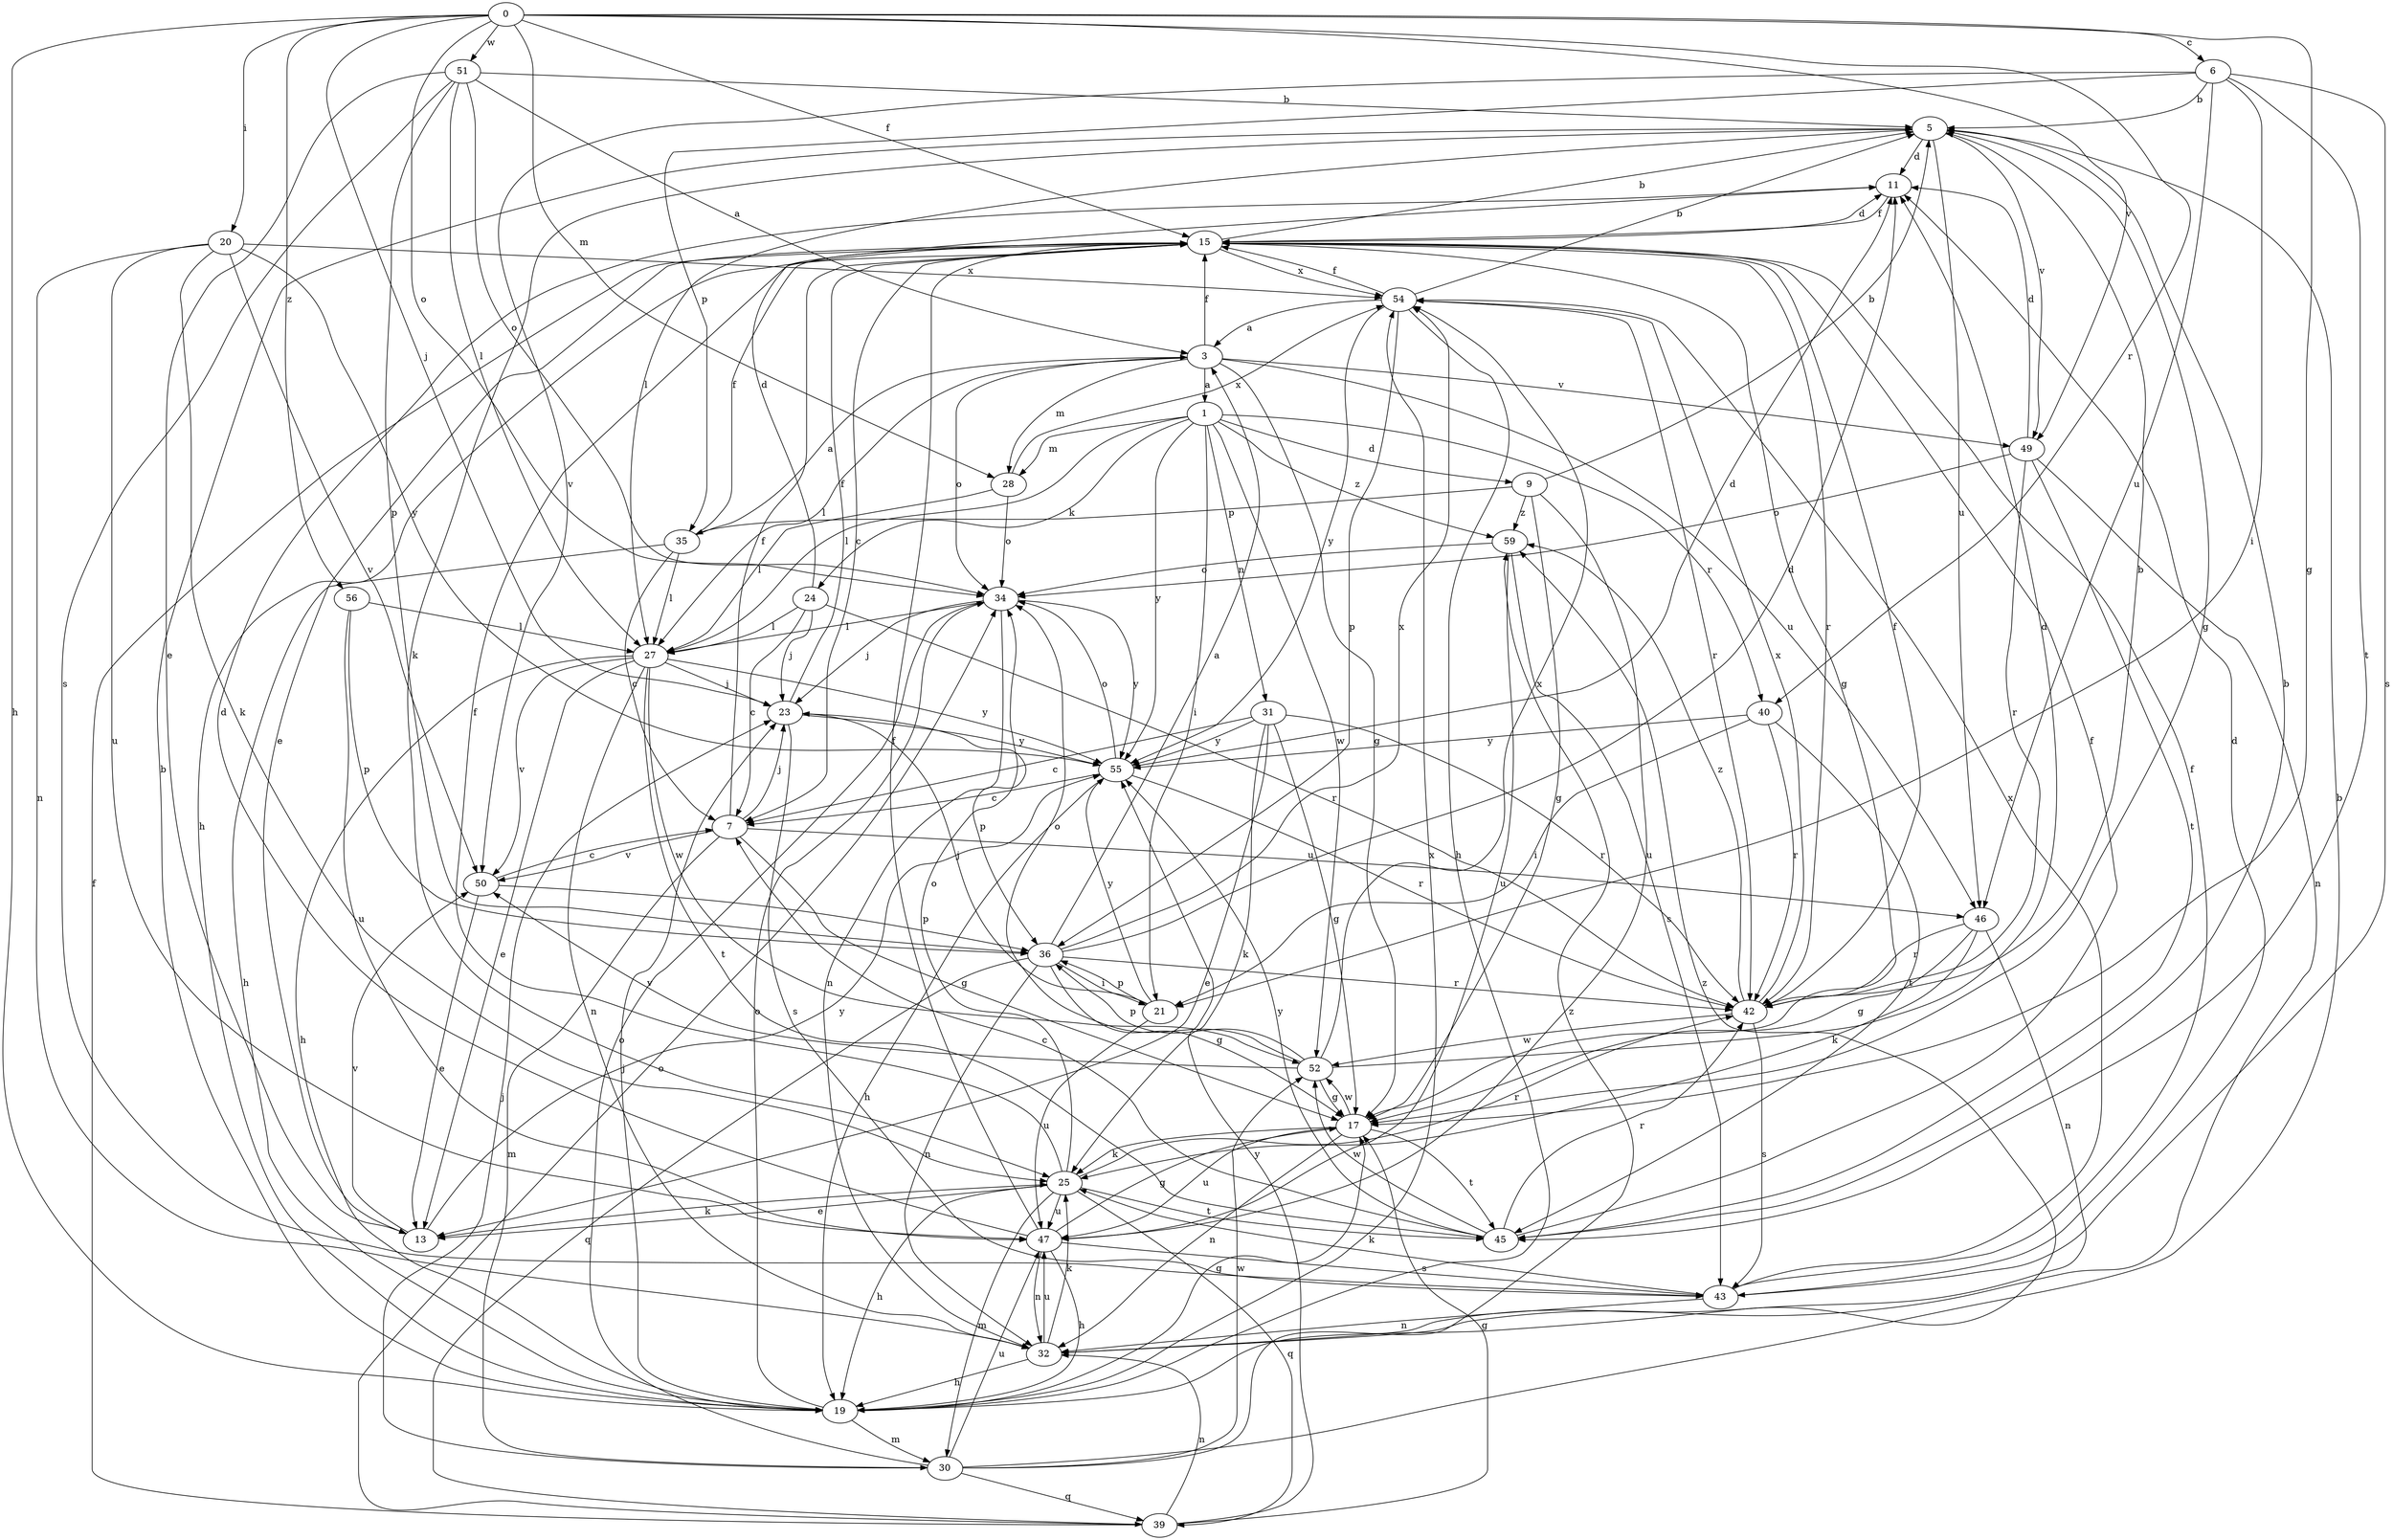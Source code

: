 strict digraph  {
0;
1;
3;
5;
6;
7;
9;
11;
13;
15;
17;
19;
20;
21;
23;
24;
25;
27;
28;
30;
31;
32;
34;
35;
36;
39;
40;
42;
43;
45;
46;
47;
49;
50;
51;
52;
54;
55;
56;
59;
0 -> 6  [label=c];
0 -> 15  [label=f];
0 -> 17  [label=g];
0 -> 19  [label=h];
0 -> 20  [label=i];
0 -> 23  [label=j];
0 -> 28  [label=m];
0 -> 34  [label=o];
0 -> 40  [label=r];
0 -> 49  [label=v];
0 -> 51  [label=w];
0 -> 56  [label=z];
1 -> 9  [label=d];
1 -> 21  [label=i];
1 -> 24  [label=k];
1 -> 27  [label=l];
1 -> 28  [label=m];
1 -> 31  [label=n];
1 -> 40  [label=r];
1 -> 52  [label=w];
1 -> 55  [label=y];
1 -> 59  [label=z];
3 -> 1  [label=a];
3 -> 15  [label=f];
3 -> 17  [label=g];
3 -> 27  [label=l];
3 -> 28  [label=m];
3 -> 34  [label=o];
3 -> 46  [label=u];
3 -> 49  [label=v];
5 -> 11  [label=d];
5 -> 17  [label=g];
5 -> 25  [label=k];
5 -> 27  [label=l];
5 -> 46  [label=u];
5 -> 49  [label=v];
6 -> 5  [label=b];
6 -> 21  [label=i];
6 -> 35  [label=p];
6 -> 43  [label=s];
6 -> 45  [label=t];
6 -> 46  [label=u];
6 -> 50  [label=v];
7 -> 15  [label=f];
7 -> 17  [label=g];
7 -> 23  [label=j];
7 -> 30  [label=m];
7 -> 46  [label=u];
7 -> 50  [label=v];
9 -> 5  [label=b];
9 -> 17  [label=g];
9 -> 35  [label=p];
9 -> 47  [label=u];
9 -> 59  [label=z];
11 -> 15  [label=f];
13 -> 25  [label=k];
13 -> 50  [label=v];
13 -> 55  [label=y];
15 -> 5  [label=b];
15 -> 7  [label=c];
15 -> 11  [label=d];
15 -> 13  [label=e];
15 -> 17  [label=g];
15 -> 19  [label=h];
15 -> 42  [label=r];
15 -> 54  [label=x];
17 -> 25  [label=k];
17 -> 32  [label=n];
17 -> 45  [label=t];
17 -> 47  [label=u];
17 -> 52  [label=w];
19 -> 5  [label=b];
19 -> 17  [label=g];
19 -> 23  [label=j];
19 -> 30  [label=m];
19 -> 34  [label=o];
19 -> 54  [label=x];
19 -> 59  [label=z];
20 -> 25  [label=k];
20 -> 32  [label=n];
20 -> 47  [label=u];
20 -> 50  [label=v];
20 -> 54  [label=x];
20 -> 55  [label=y];
21 -> 23  [label=j];
21 -> 36  [label=p];
21 -> 47  [label=u];
21 -> 55  [label=y];
23 -> 15  [label=f];
23 -> 36  [label=p];
23 -> 43  [label=s];
23 -> 55  [label=y];
24 -> 7  [label=c];
24 -> 11  [label=d];
24 -> 23  [label=j];
24 -> 27  [label=l];
24 -> 42  [label=r];
25 -> 13  [label=e];
25 -> 15  [label=f];
25 -> 19  [label=h];
25 -> 30  [label=m];
25 -> 34  [label=o];
25 -> 39  [label=q];
25 -> 42  [label=r];
25 -> 45  [label=t];
25 -> 47  [label=u];
27 -> 13  [label=e];
27 -> 19  [label=h];
27 -> 23  [label=j];
27 -> 32  [label=n];
27 -> 45  [label=t];
27 -> 50  [label=v];
27 -> 52  [label=w];
27 -> 55  [label=y];
28 -> 27  [label=l];
28 -> 34  [label=o];
28 -> 54  [label=x];
30 -> 5  [label=b];
30 -> 23  [label=j];
30 -> 34  [label=o];
30 -> 39  [label=q];
30 -> 47  [label=u];
30 -> 52  [label=w];
30 -> 59  [label=z];
31 -> 7  [label=c];
31 -> 13  [label=e];
31 -> 17  [label=g];
31 -> 25  [label=k];
31 -> 42  [label=r];
31 -> 55  [label=y];
32 -> 19  [label=h];
32 -> 25  [label=k];
32 -> 47  [label=u];
34 -> 23  [label=j];
34 -> 27  [label=l];
34 -> 32  [label=n];
34 -> 55  [label=y];
35 -> 3  [label=a];
35 -> 7  [label=c];
35 -> 15  [label=f];
35 -> 19  [label=h];
35 -> 27  [label=l];
36 -> 3  [label=a];
36 -> 11  [label=d];
36 -> 17  [label=g];
36 -> 21  [label=i];
36 -> 32  [label=n];
36 -> 39  [label=q];
36 -> 42  [label=r];
36 -> 54  [label=x];
39 -> 15  [label=f];
39 -> 17  [label=g];
39 -> 32  [label=n];
39 -> 34  [label=o];
39 -> 55  [label=y];
40 -> 21  [label=i];
40 -> 42  [label=r];
40 -> 45  [label=t];
40 -> 55  [label=y];
42 -> 5  [label=b];
42 -> 15  [label=f];
42 -> 43  [label=s];
42 -> 52  [label=w];
42 -> 54  [label=x];
42 -> 59  [label=z];
43 -> 11  [label=d];
43 -> 15  [label=f];
43 -> 25  [label=k];
43 -> 32  [label=n];
43 -> 54  [label=x];
45 -> 5  [label=b];
45 -> 7  [label=c];
45 -> 15  [label=f];
45 -> 42  [label=r];
45 -> 52  [label=w];
45 -> 55  [label=y];
46 -> 17  [label=g];
46 -> 25  [label=k];
46 -> 32  [label=n];
46 -> 42  [label=r];
47 -> 11  [label=d];
47 -> 15  [label=f];
47 -> 17  [label=g];
47 -> 19  [label=h];
47 -> 32  [label=n];
47 -> 43  [label=s];
49 -> 11  [label=d];
49 -> 32  [label=n];
49 -> 34  [label=o];
49 -> 42  [label=r];
49 -> 45  [label=t];
50 -> 7  [label=c];
50 -> 13  [label=e];
50 -> 36  [label=p];
51 -> 3  [label=a];
51 -> 5  [label=b];
51 -> 13  [label=e];
51 -> 27  [label=l];
51 -> 34  [label=o];
51 -> 36  [label=p];
51 -> 43  [label=s];
52 -> 11  [label=d];
52 -> 17  [label=g];
52 -> 34  [label=o];
52 -> 36  [label=p];
52 -> 50  [label=v];
52 -> 54  [label=x];
54 -> 3  [label=a];
54 -> 5  [label=b];
54 -> 15  [label=f];
54 -> 19  [label=h];
54 -> 36  [label=p];
54 -> 42  [label=r];
54 -> 55  [label=y];
55 -> 7  [label=c];
55 -> 11  [label=d];
55 -> 19  [label=h];
55 -> 34  [label=o];
55 -> 42  [label=r];
56 -> 27  [label=l];
56 -> 36  [label=p];
56 -> 47  [label=u];
59 -> 34  [label=o];
59 -> 43  [label=s];
59 -> 47  [label=u];
}
